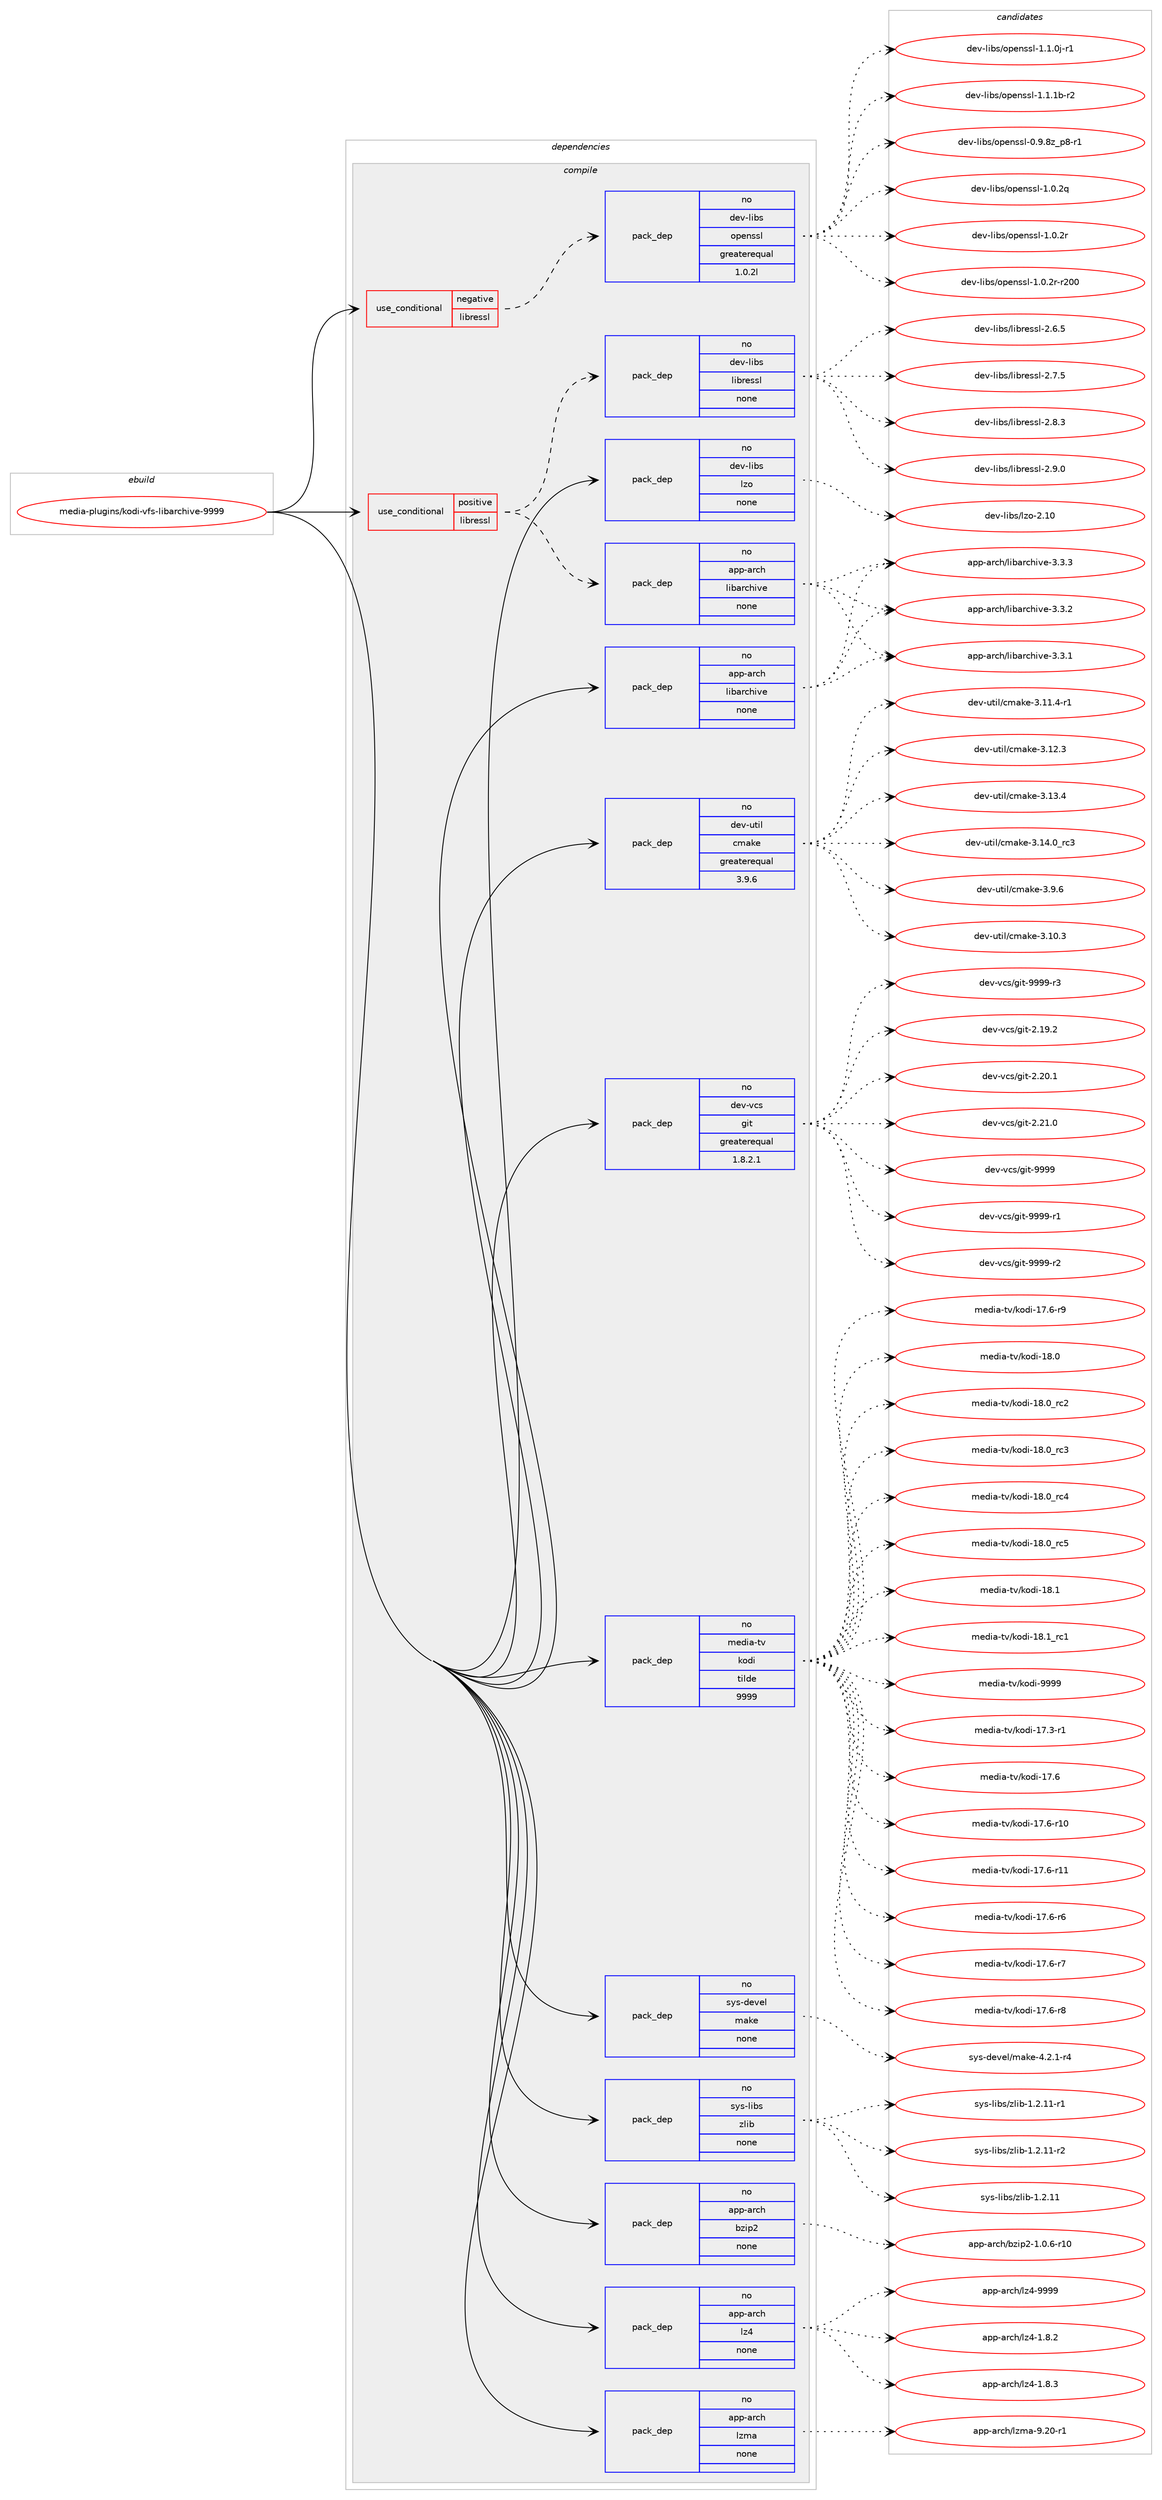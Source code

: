 digraph prolog {

# *************
# Graph options
# *************

newrank=true;
concentrate=true;
compound=true;
graph [rankdir=LR,fontname=Helvetica,fontsize=10,ranksep=1.5];#, ranksep=2.5, nodesep=0.2];
edge  [arrowhead=vee];
node  [fontname=Helvetica,fontsize=10];

# **********
# The ebuild
# **********

subgraph cluster_leftcol {
color=gray;
rank=same;
label=<<i>ebuild</i>>;
id [label="media-plugins/kodi-vfs-libarchive-9999", color=red, width=4, href="../media-plugins/kodi-vfs-libarchive-9999.svg"];
}

# ****************
# The dependencies
# ****************

subgraph cluster_midcol {
color=gray;
label=<<i>dependencies</i>>;
subgraph cluster_compile {
fillcolor="#eeeeee";
style=filled;
label=<<i>compile</i>>;
subgraph cond436484 {
dependency1621992 [label=<<TABLE BORDER="0" CELLBORDER="1" CELLSPACING="0" CELLPADDING="4"><TR><TD ROWSPAN="3" CELLPADDING="10">use_conditional</TD></TR><TR><TD>negative</TD></TR><TR><TD>libressl</TD></TR></TABLE>>, shape=none, color=red];
subgraph pack1159360 {
dependency1621993 [label=<<TABLE BORDER="0" CELLBORDER="1" CELLSPACING="0" CELLPADDING="4" WIDTH="220"><TR><TD ROWSPAN="6" CELLPADDING="30">pack_dep</TD></TR><TR><TD WIDTH="110">no</TD></TR><TR><TD>dev-libs</TD></TR><TR><TD>openssl</TD></TR><TR><TD>greaterequal</TD></TR><TR><TD>1.0.2l</TD></TR></TABLE>>, shape=none, color=blue];
}
dependency1621992:e -> dependency1621993:w [weight=20,style="dashed",arrowhead="vee"];
}
id:e -> dependency1621992:w [weight=20,style="solid",arrowhead="vee"];
subgraph cond436485 {
dependency1621994 [label=<<TABLE BORDER="0" CELLBORDER="1" CELLSPACING="0" CELLPADDING="4"><TR><TD ROWSPAN="3" CELLPADDING="10">use_conditional</TD></TR><TR><TD>positive</TD></TR><TR><TD>libressl</TD></TR></TABLE>>, shape=none, color=red];
subgraph pack1159361 {
dependency1621995 [label=<<TABLE BORDER="0" CELLBORDER="1" CELLSPACING="0" CELLPADDING="4" WIDTH="220"><TR><TD ROWSPAN="6" CELLPADDING="30">pack_dep</TD></TR><TR><TD WIDTH="110">no</TD></TR><TR><TD>dev-libs</TD></TR><TR><TD>libressl</TD></TR><TR><TD>none</TD></TR><TR><TD></TD></TR></TABLE>>, shape=none, color=blue];
}
dependency1621994:e -> dependency1621995:w [weight=20,style="dashed",arrowhead="vee"];
subgraph pack1159362 {
dependency1621996 [label=<<TABLE BORDER="0" CELLBORDER="1" CELLSPACING="0" CELLPADDING="4" WIDTH="220"><TR><TD ROWSPAN="6" CELLPADDING="30">pack_dep</TD></TR><TR><TD WIDTH="110">no</TD></TR><TR><TD>app-arch</TD></TR><TR><TD>libarchive</TD></TR><TR><TD>none</TD></TR><TR><TD></TD></TR></TABLE>>, shape=none, color=blue];
}
dependency1621994:e -> dependency1621996:w [weight=20,style="dashed",arrowhead="vee"];
}
id:e -> dependency1621994:w [weight=20,style="solid",arrowhead="vee"];
subgraph pack1159363 {
dependency1621997 [label=<<TABLE BORDER="0" CELLBORDER="1" CELLSPACING="0" CELLPADDING="4" WIDTH="220"><TR><TD ROWSPAN="6" CELLPADDING="30">pack_dep</TD></TR><TR><TD WIDTH="110">no</TD></TR><TR><TD>app-arch</TD></TR><TR><TD>bzip2</TD></TR><TR><TD>none</TD></TR><TR><TD></TD></TR></TABLE>>, shape=none, color=blue];
}
id:e -> dependency1621997:w [weight=20,style="solid",arrowhead="vee"];
subgraph pack1159364 {
dependency1621998 [label=<<TABLE BORDER="0" CELLBORDER="1" CELLSPACING="0" CELLPADDING="4" WIDTH="220"><TR><TD ROWSPAN="6" CELLPADDING="30">pack_dep</TD></TR><TR><TD WIDTH="110">no</TD></TR><TR><TD>app-arch</TD></TR><TR><TD>libarchive</TD></TR><TR><TD>none</TD></TR><TR><TD></TD></TR></TABLE>>, shape=none, color=blue];
}
id:e -> dependency1621998:w [weight=20,style="solid",arrowhead="vee"];
subgraph pack1159365 {
dependency1621999 [label=<<TABLE BORDER="0" CELLBORDER="1" CELLSPACING="0" CELLPADDING="4" WIDTH="220"><TR><TD ROWSPAN="6" CELLPADDING="30">pack_dep</TD></TR><TR><TD WIDTH="110">no</TD></TR><TR><TD>app-arch</TD></TR><TR><TD>lz4</TD></TR><TR><TD>none</TD></TR><TR><TD></TD></TR></TABLE>>, shape=none, color=blue];
}
id:e -> dependency1621999:w [weight=20,style="solid",arrowhead="vee"];
subgraph pack1159366 {
dependency1622000 [label=<<TABLE BORDER="0" CELLBORDER="1" CELLSPACING="0" CELLPADDING="4" WIDTH="220"><TR><TD ROWSPAN="6" CELLPADDING="30">pack_dep</TD></TR><TR><TD WIDTH="110">no</TD></TR><TR><TD>app-arch</TD></TR><TR><TD>lzma</TD></TR><TR><TD>none</TD></TR><TR><TD></TD></TR></TABLE>>, shape=none, color=blue];
}
id:e -> dependency1622000:w [weight=20,style="solid",arrowhead="vee"];
subgraph pack1159367 {
dependency1622001 [label=<<TABLE BORDER="0" CELLBORDER="1" CELLSPACING="0" CELLPADDING="4" WIDTH="220"><TR><TD ROWSPAN="6" CELLPADDING="30">pack_dep</TD></TR><TR><TD WIDTH="110">no</TD></TR><TR><TD>dev-libs</TD></TR><TR><TD>lzo</TD></TR><TR><TD>none</TD></TR><TR><TD></TD></TR></TABLE>>, shape=none, color=blue];
}
id:e -> dependency1622001:w [weight=20,style="solid",arrowhead="vee"];
subgraph pack1159368 {
dependency1622002 [label=<<TABLE BORDER="0" CELLBORDER="1" CELLSPACING="0" CELLPADDING="4" WIDTH="220"><TR><TD ROWSPAN="6" CELLPADDING="30">pack_dep</TD></TR><TR><TD WIDTH="110">no</TD></TR><TR><TD>dev-util</TD></TR><TR><TD>cmake</TD></TR><TR><TD>greaterequal</TD></TR><TR><TD>3.9.6</TD></TR></TABLE>>, shape=none, color=blue];
}
id:e -> dependency1622002:w [weight=20,style="solid",arrowhead="vee"];
subgraph pack1159369 {
dependency1622003 [label=<<TABLE BORDER="0" CELLBORDER="1" CELLSPACING="0" CELLPADDING="4" WIDTH="220"><TR><TD ROWSPAN="6" CELLPADDING="30">pack_dep</TD></TR><TR><TD WIDTH="110">no</TD></TR><TR><TD>dev-vcs</TD></TR><TR><TD>git</TD></TR><TR><TD>greaterequal</TD></TR><TR><TD>1.8.2.1</TD></TR></TABLE>>, shape=none, color=blue];
}
id:e -> dependency1622003:w [weight=20,style="solid",arrowhead="vee"];
subgraph pack1159370 {
dependency1622004 [label=<<TABLE BORDER="0" CELLBORDER="1" CELLSPACING="0" CELLPADDING="4" WIDTH="220"><TR><TD ROWSPAN="6" CELLPADDING="30">pack_dep</TD></TR><TR><TD WIDTH="110">no</TD></TR><TR><TD>media-tv</TD></TR><TR><TD>kodi</TD></TR><TR><TD>tilde</TD></TR><TR><TD>9999</TD></TR></TABLE>>, shape=none, color=blue];
}
id:e -> dependency1622004:w [weight=20,style="solid",arrowhead="vee"];
subgraph pack1159371 {
dependency1622005 [label=<<TABLE BORDER="0" CELLBORDER="1" CELLSPACING="0" CELLPADDING="4" WIDTH="220"><TR><TD ROWSPAN="6" CELLPADDING="30">pack_dep</TD></TR><TR><TD WIDTH="110">no</TD></TR><TR><TD>sys-devel</TD></TR><TR><TD>make</TD></TR><TR><TD>none</TD></TR><TR><TD></TD></TR></TABLE>>, shape=none, color=blue];
}
id:e -> dependency1622005:w [weight=20,style="solid",arrowhead="vee"];
subgraph pack1159372 {
dependency1622006 [label=<<TABLE BORDER="0" CELLBORDER="1" CELLSPACING="0" CELLPADDING="4" WIDTH="220"><TR><TD ROWSPAN="6" CELLPADDING="30">pack_dep</TD></TR><TR><TD WIDTH="110">no</TD></TR><TR><TD>sys-libs</TD></TR><TR><TD>zlib</TD></TR><TR><TD>none</TD></TR><TR><TD></TD></TR></TABLE>>, shape=none, color=blue];
}
id:e -> dependency1622006:w [weight=20,style="solid",arrowhead="vee"];
}
subgraph cluster_compileandrun {
fillcolor="#eeeeee";
style=filled;
label=<<i>compile and run</i>>;
}
subgraph cluster_run {
fillcolor="#eeeeee";
style=filled;
label=<<i>run</i>>;
}
}

# **************
# The candidates
# **************

subgraph cluster_choices {
rank=same;
color=gray;
label=<<i>candidates</i>>;

subgraph choice1159360 {
color=black;
nodesep=1;
choice10010111845108105981154711111210111011511510845484657465612295112564511449 [label="dev-libs/openssl-0.9.8z_p8-r1", color=red, width=4,href="../dev-libs/openssl-0.9.8z_p8-r1.svg"];
choice100101118451081059811547111112101110115115108454946484650113 [label="dev-libs/openssl-1.0.2q", color=red, width=4,href="../dev-libs/openssl-1.0.2q.svg"];
choice100101118451081059811547111112101110115115108454946484650114 [label="dev-libs/openssl-1.0.2r", color=red, width=4,href="../dev-libs/openssl-1.0.2r.svg"];
choice10010111845108105981154711111210111011511510845494648465011445114504848 [label="dev-libs/openssl-1.0.2r-r200", color=red, width=4,href="../dev-libs/openssl-1.0.2r-r200.svg"];
choice1001011184510810598115471111121011101151151084549464946481064511449 [label="dev-libs/openssl-1.1.0j-r1", color=red, width=4,href="../dev-libs/openssl-1.1.0j-r1.svg"];
choice100101118451081059811547111112101110115115108454946494649984511450 [label="dev-libs/openssl-1.1.1b-r2", color=red, width=4,href="../dev-libs/openssl-1.1.1b-r2.svg"];
dependency1621993:e -> choice10010111845108105981154711111210111011511510845484657465612295112564511449:w [style=dotted,weight="100"];
dependency1621993:e -> choice100101118451081059811547111112101110115115108454946484650113:w [style=dotted,weight="100"];
dependency1621993:e -> choice100101118451081059811547111112101110115115108454946484650114:w [style=dotted,weight="100"];
dependency1621993:e -> choice10010111845108105981154711111210111011511510845494648465011445114504848:w [style=dotted,weight="100"];
dependency1621993:e -> choice1001011184510810598115471111121011101151151084549464946481064511449:w [style=dotted,weight="100"];
dependency1621993:e -> choice100101118451081059811547111112101110115115108454946494649984511450:w [style=dotted,weight="100"];
}
subgraph choice1159361 {
color=black;
nodesep=1;
choice10010111845108105981154710810598114101115115108455046544653 [label="dev-libs/libressl-2.6.5", color=red, width=4,href="../dev-libs/libressl-2.6.5.svg"];
choice10010111845108105981154710810598114101115115108455046554653 [label="dev-libs/libressl-2.7.5", color=red, width=4,href="../dev-libs/libressl-2.7.5.svg"];
choice10010111845108105981154710810598114101115115108455046564651 [label="dev-libs/libressl-2.8.3", color=red, width=4,href="../dev-libs/libressl-2.8.3.svg"];
choice10010111845108105981154710810598114101115115108455046574648 [label="dev-libs/libressl-2.9.0", color=red, width=4,href="../dev-libs/libressl-2.9.0.svg"];
dependency1621995:e -> choice10010111845108105981154710810598114101115115108455046544653:w [style=dotted,weight="100"];
dependency1621995:e -> choice10010111845108105981154710810598114101115115108455046554653:w [style=dotted,weight="100"];
dependency1621995:e -> choice10010111845108105981154710810598114101115115108455046564651:w [style=dotted,weight="100"];
dependency1621995:e -> choice10010111845108105981154710810598114101115115108455046574648:w [style=dotted,weight="100"];
}
subgraph choice1159362 {
color=black;
nodesep=1;
choice9711211245971149910447108105989711499104105118101455146514649 [label="app-arch/libarchive-3.3.1", color=red, width=4,href="../app-arch/libarchive-3.3.1.svg"];
choice9711211245971149910447108105989711499104105118101455146514650 [label="app-arch/libarchive-3.3.2", color=red, width=4,href="../app-arch/libarchive-3.3.2.svg"];
choice9711211245971149910447108105989711499104105118101455146514651 [label="app-arch/libarchive-3.3.3", color=red, width=4,href="../app-arch/libarchive-3.3.3.svg"];
dependency1621996:e -> choice9711211245971149910447108105989711499104105118101455146514649:w [style=dotted,weight="100"];
dependency1621996:e -> choice9711211245971149910447108105989711499104105118101455146514650:w [style=dotted,weight="100"];
dependency1621996:e -> choice9711211245971149910447108105989711499104105118101455146514651:w [style=dotted,weight="100"];
}
subgraph choice1159363 {
color=black;
nodesep=1;
choice97112112459711499104479812210511250454946484654451144948 [label="app-arch/bzip2-1.0.6-r10", color=red, width=4,href="../app-arch/bzip2-1.0.6-r10.svg"];
dependency1621997:e -> choice97112112459711499104479812210511250454946484654451144948:w [style=dotted,weight="100"];
}
subgraph choice1159364 {
color=black;
nodesep=1;
choice9711211245971149910447108105989711499104105118101455146514649 [label="app-arch/libarchive-3.3.1", color=red, width=4,href="../app-arch/libarchive-3.3.1.svg"];
choice9711211245971149910447108105989711499104105118101455146514650 [label="app-arch/libarchive-3.3.2", color=red, width=4,href="../app-arch/libarchive-3.3.2.svg"];
choice9711211245971149910447108105989711499104105118101455146514651 [label="app-arch/libarchive-3.3.3", color=red, width=4,href="../app-arch/libarchive-3.3.3.svg"];
dependency1621998:e -> choice9711211245971149910447108105989711499104105118101455146514649:w [style=dotted,weight="100"];
dependency1621998:e -> choice9711211245971149910447108105989711499104105118101455146514650:w [style=dotted,weight="100"];
dependency1621998:e -> choice9711211245971149910447108105989711499104105118101455146514651:w [style=dotted,weight="100"];
}
subgraph choice1159365 {
color=black;
nodesep=1;
choice971121124597114991044710812252454946564650 [label="app-arch/lz4-1.8.2", color=red, width=4,href="../app-arch/lz4-1.8.2.svg"];
choice971121124597114991044710812252454946564651 [label="app-arch/lz4-1.8.3", color=red, width=4,href="../app-arch/lz4-1.8.3.svg"];
choice9711211245971149910447108122524557575757 [label="app-arch/lz4-9999", color=red, width=4,href="../app-arch/lz4-9999.svg"];
dependency1621999:e -> choice971121124597114991044710812252454946564650:w [style=dotted,weight="100"];
dependency1621999:e -> choice971121124597114991044710812252454946564651:w [style=dotted,weight="100"];
dependency1621999:e -> choice9711211245971149910447108122524557575757:w [style=dotted,weight="100"];
}
subgraph choice1159366 {
color=black;
nodesep=1;
choice97112112459711499104471081221099745574650484511449 [label="app-arch/lzma-9.20-r1", color=red, width=4,href="../app-arch/lzma-9.20-r1.svg"];
dependency1622000:e -> choice97112112459711499104471081221099745574650484511449:w [style=dotted,weight="100"];
}
subgraph choice1159367 {
color=black;
nodesep=1;
choice1001011184510810598115471081221114550464948 [label="dev-libs/lzo-2.10", color=red, width=4,href="../dev-libs/lzo-2.10.svg"];
dependency1622001:e -> choice1001011184510810598115471081221114550464948:w [style=dotted,weight="100"];
}
subgraph choice1159368 {
color=black;
nodesep=1;
choice1001011184511711610510847991099710710145514649484651 [label="dev-util/cmake-3.10.3", color=red, width=4,href="../dev-util/cmake-3.10.3.svg"];
choice10010111845117116105108479910997107101455146494946524511449 [label="dev-util/cmake-3.11.4-r1", color=red, width=4,href="../dev-util/cmake-3.11.4-r1.svg"];
choice1001011184511711610510847991099710710145514649504651 [label="dev-util/cmake-3.12.3", color=red, width=4,href="../dev-util/cmake-3.12.3.svg"];
choice1001011184511711610510847991099710710145514649514652 [label="dev-util/cmake-3.13.4", color=red, width=4,href="../dev-util/cmake-3.13.4.svg"];
choice1001011184511711610510847991099710710145514649524648951149951 [label="dev-util/cmake-3.14.0_rc3", color=red, width=4,href="../dev-util/cmake-3.14.0_rc3.svg"];
choice10010111845117116105108479910997107101455146574654 [label="dev-util/cmake-3.9.6", color=red, width=4,href="../dev-util/cmake-3.9.6.svg"];
dependency1622002:e -> choice1001011184511711610510847991099710710145514649484651:w [style=dotted,weight="100"];
dependency1622002:e -> choice10010111845117116105108479910997107101455146494946524511449:w [style=dotted,weight="100"];
dependency1622002:e -> choice1001011184511711610510847991099710710145514649504651:w [style=dotted,weight="100"];
dependency1622002:e -> choice1001011184511711610510847991099710710145514649514652:w [style=dotted,weight="100"];
dependency1622002:e -> choice1001011184511711610510847991099710710145514649524648951149951:w [style=dotted,weight="100"];
dependency1622002:e -> choice10010111845117116105108479910997107101455146574654:w [style=dotted,weight="100"];
}
subgraph choice1159369 {
color=black;
nodesep=1;
choice10010111845118991154710310511645504649574650 [label="dev-vcs/git-2.19.2", color=red, width=4,href="../dev-vcs/git-2.19.2.svg"];
choice10010111845118991154710310511645504650484649 [label="dev-vcs/git-2.20.1", color=red, width=4,href="../dev-vcs/git-2.20.1.svg"];
choice10010111845118991154710310511645504650494648 [label="dev-vcs/git-2.21.0", color=red, width=4,href="../dev-vcs/git-2.21.0.svg"];
choice1001011184511899115471031051164557575757 [label="dev-vcs/git-9999", color=red, width=4,href="../dev-vcs/git-9999.svg"];
choice10010111845118991154710310511645575757574511449 [label="dev-vcs/git-9999-r1", color=red, width=4,href="../dev-vcs/git-9999-r1.svg"];
choice10010111845118991154710310511645575757574511450 [label="dev-vcs/git-9999-r2", color=red, width=4,href="../dev-vcs/git-9999-r2.svg"];
choice10010111845118991154710310511645575757574511451 [label="dev-vcs/git-9999-r3", color=red, width=4,href="../dev-vcs/git-9999-r3.svg"];
dependency1622003:e -> choice10010111845118991154710310511645504649574650:w [style=dotted,weight="100"];
dependency1622003:e -> choice10010111845118991154710310511645504650484649:w [style=dotted,weight="100"];
dependency1622003:e -> choice10010111845118991154710310511645504650494648:w [style=dotted,weight="100"];
dependency1622003:e -> choice1001011184511899115471031051164557575757:w [style=dotted,weight="100"];
dependency1622003:e -> choice10010111845118991154710310511645575757574511449:w [style=dotted,weight="100"];
dependency1622003:e -> choice10010111845118991154710310511645575757574511450:w [style=dotted,weight="100"];
dependency1622003:e -> choice10010111845118991154710310511645575757574511451:w [style=dotted,weight="100"];
}
subgraph choice1159370 {
color=black;
nodesep=1;
choice10910110010597451161184710711110010545495546514511449 [label="media-tv/kodi-17.3-r1", color=red, width=4,href="../media-tv/kodi-17.3-r1.svg"];
choice1091011001059745116118471071111001054549554654 [label="media-tv/kodi-17.6", color=red, width=4,href="../media-tv/kodi-17.6.svg"];
choice1091011001059745116118471071111001054549554654451144948 [label="media-tv/kodi-17.6-r10", color=red, width=4,href="../media-tv/kodi-17.6-r10.svg"];
choice1091011001059745116118471071111001054549554654451144949 [label="media-tv/kodi-17.6-r11", color=red, width=4,href="../media-tv/kodi-17.6-r11.svg"];
choice10910110010597451161184710711110010545495546544511454 [label="media-tv/kodi-17.6-r6", color=red, width=4,href="../media-tv/kodi-17.6-r6.svg"];
choice10910110010597451161184710711110010545495546544511455 [label="media-tv/kodi-17.6-r7", color=red, width=4,href="../media-tv/kodi-17.6-r7.svg"];
choice10910110010597451161184710711110010545495546544511456 [label="media-tv/kodi-17.6-r8", color=red, width=4,href="../media-tv/kodi-17.6-r8.svg"];
choice10910110010597451161184710711110010545495546544511457 [label="media-tv/kodi-17.6-r9", color=red, width=4,href="../media-tv/kodi-17.6-r9.svg"];
choice1091011001059745116118471071111001054549564648 [label="media-tv/kodi-18.0", color=red, width=4,href="../media-tv/kodi-18.0.svg"];
choice1091011001059745116118471071111001054549564648951149950 [label="media-tv/kodi-18.0_rc2", color=red, width=4,href="../media-tv/kodi-18.0_rc2.svg"];
choice1091011001059745116118471071111001054549564648951149951 [label="media-tv/kodi-18.0_rc3", color=red, width=4,href="../media-tv/kodi-18.0_rc3.svg"];
choice1091011001059745116118471071111001054549564648951149952 [label="media-tv/kodi-18.0_rc4", color=red, width=4,href="../media-tv/kodi-18.0_rc4.svg"];
choice1091011001059745116118471071111001054549564648951149953 [label="media-tv/kodi-18.0_rc5", color=red, width=4,href="../media-tv/kodi-18.0_rc5.svg"];
choice1091011001059745116118471071111001054549564649 [label="media-tv/kodi-18.1", color=red, width=4,href="../media-tv/kodi-18.1.svg"];
choice1091011001059745116118471071111001054549564649951149949 [label="media-tv/kodi-18.1_rc1", color=red, width=4,href="../media-tv/kodi-18.1_rc1.svg"];
choice1091011001059745116118471071111001054557575757 [label="media-tv/kodi-9999", color=red, width=4,href="../media-tv/kodi-9999.svg"];
dependency1622004:e -> choice10910110010597451161184710711110010545495546514511449:w [style=dotted,weight="100"];
dependency1622004:e -> choice1091011001059745116118471071111001054549554654:w [style=dotted,weight="100"];
dependency1622004:e -> choice1091011001059745116118471071111001054549554654451144948:w [style=dotted,weight="100"];
dependency1622004:e -> choice1091011001059745116118471071111001054549554654451144949:w [style=dotted,weight="100"];
dependency1622004:e -> choice10910110010597451161184710711110010545495546544511454:w [style=dotted,weight="100"];
dependency1622004:e -> choice10910110010597451161184710711110010545495546544511455:w [style=dotted,weight="100"];
dependency1622004:e -> choice10910110010597451161184710711110010545495546544511456:w [style=dotted,weight="100"];
dependency1622004:e -> choice10910110010597451161184710711110010545495546544511457:w [style=dotted,weight="100"];
dependency1622004:e -> choice1091011001059745116118471071111001054549564648:w [style=dotted,weight="100"];
dependency1622004:e -> choice1091011001059745116118471071111001054549564648951149950:w [style=dotted,weight="100"];
dependency1622004:e -> choice1091011001059745116118471071111001054549564648951149951:w [style=dotted,weight="100"];
dependency1622004:e -> choice1091011001059745116118471071111001054549564648951149952:w [style=dotted,weight="100"];
dependency1622004:e -> choice1091011001059745116118471071111001054549564648951149953:w [style=dotted,weight="100"];
dependency1622004:e -> choice1091011001059745116118471071111001054549564649:w [style=dotted,weight="100"];
dependency1622004:e -> choice1091011001059745116118471071111001054549564649951149949:w [style=dotted,weight="100"];
dependency1622004:e -> choice1091011001059745116118471071111001054557575757:w [style=dotted,weight="100"];
}
subgraph choice1159371 {
color=black;
nodesep=1;
choice1151211154510010111810110847109971071014552465046494511452 [label="sys-devel/make-4.2.1-r4", color=red, width=4,href="../sys-devel/make-4.2.1-r4.svg"];
dependency1622005:e -> choice1151211154510010111810110847109971071014552465046494511452:w [style=dotted,weight="100"];
}
subgraph choice1159372 {
color=black;
nodesep=1;
choice1151211154510810598115471221081059845494650464949 [label="sys-libs/zlib-1.2.11", color=red, width=4,href="../sys-libs/zlib-1.2.11.svg"];
choice11512111545108105981154712210810598454946504649494511449 [label="sys-libs/zlib-1.2.11-r1", color=red, width=4,href="../sys-libs/zlib-1.2.11-r1.svg"];
choice11512111545108105981154712210810598454946504649494511450 [label="sys-libs/zlib-1.2.11-r2", color=red, width=4,href="../sys-libs/zlib-1.2.11-r2.svg"];
dependency1622006:e -> choice1151211154510810598115471221081059845494650464949:w [style=dotted,weight="100"];
dependency1622006:e -> choice11512111545108105981154712210810598454946504649494511449:w [style=dotted,weight="100"];
dependency1622006:e -> choice11512111545108105981154712210810598454946504649494511450:w [style=dotted,weight="100"];
}
}

}
